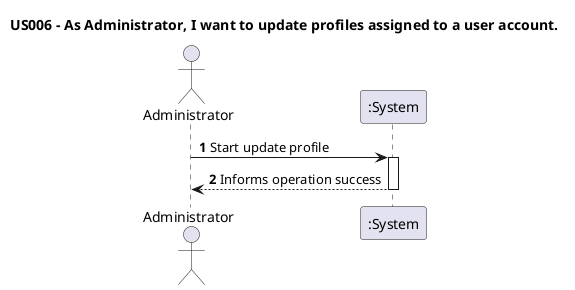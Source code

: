 @startuml

title "US006 - As Administrator, I want to update profiles assigned to a user account."

autoactivate on
autonumber

actor "Administrator" as Administrator
participant ":System" as System

Administrator -> System: Start update profile
return Informs operation success

@enduml